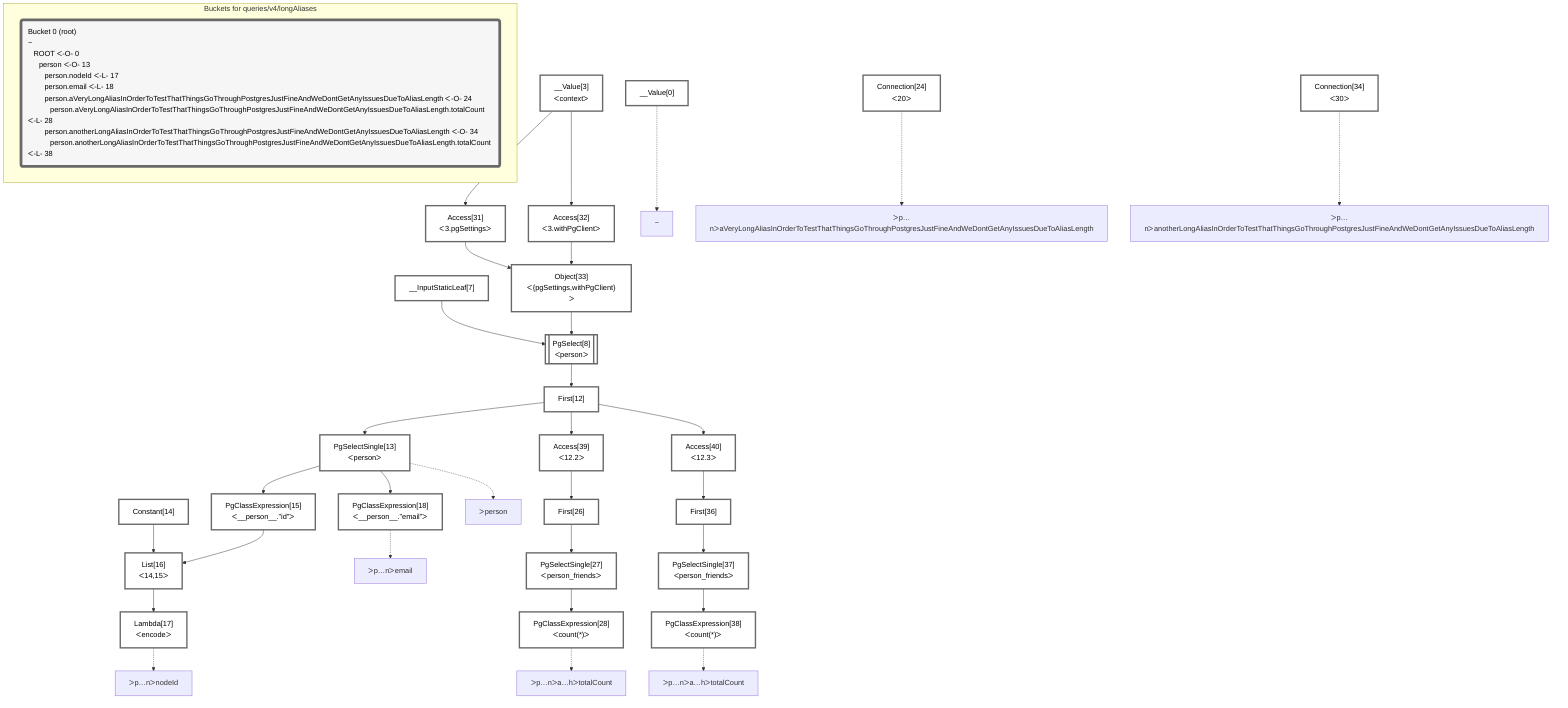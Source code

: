graph TD
    classDef path fill:#eee,stroke:#000,color:#000
    classDef plan fill:#fff,stroke-width:3px,color:#000
    classDef itemplan fill:#fff,stroke-width:6px,color:#000
    classDef sideeffectplan fill:#f00,stroke-width:6px,color:#000
    classDef bucket fill:#f6f6f6,color:#000,stroke-width:6px,text-align:left


    %% define plans
    __Value0["__Value[0]"]:::plan
    __Value3["__Value[3]<br />ᐸcontextᐳ"]:::plan
    __InputStaticLeaf7["__InputStaticLeaf[7]"]:::plan
    Access31["Access[31]<br />ᐸ3.pgSettingsᐳ"]:::plan
    Access32["Access[32]<br />ᐸ3.withPgClientᐳ"]:::plan
    Object33["Object[33]<br />ᐸ{pgSettings,withPgClient}ᐳ"]:::plan
    PgSelect8[["PgSelect[8]<br />ᐸpersonᐳ"]]:::plan
    First12["First[12]"]:::plan
    PgSelectSingle13["PgSelectSingle[13]<br />ᐸpersonᐳ"]:::plan
    Constant14["Constant[14]"]:::plan
    PgClassExpression15["PgClassExpression[15]<br />ᐸ__person__.”id”ᐳ"]:::plan
    List16["List[16]<br />ᐸ14,15ᐳ"]:::plan
    Lambda17["Lambda[17]<br />ᐸencodeᐳ"]:::plan
    PgClassExpression18["PgClassExpression[18]<br />ᐸ__person__.”email”ᐳ"]:::plan
    Connection24["Connection[24]<br />ᐸ20ᐳ"]:::plan
    Access39["Access[39]<br />ᐸ12.2ᐳ"]:::plan
    First26["First[26]"]:::plan
    PgSelectSingle27["PgSelectSingle[27]<br />ᐸperson_friendsᐳ"]:::plan
    PgClassExpression28["PgClassExpression[28]<br />ᐸcount(*)ᐳ"]:::plan
    Connection34["Connection[34]<br />ᐸ30ᐳ"]:::plan
    Access40["Access[40]<br />ᐸ12.3ᐳ"]:::plan
    First36["First[36]"]:::plan
    PgSelectSingle37["PgSelectSingle[37]<br />ᐸperson_friendsᐳ"]:::plan
    PgClassExpression38["PgClassExpression[38]<br />ᐸcount(*)ᐳ"]:::plan

    %% plan dependencies
    __Value3 --> Access31
    __Value3 --> Access32
    Access31 & Access32 --> Object33
    Object33 & __InputStaticLeaf7 --> PgSelect8
    PgSelect8 --> First12
    First12 --> PgSelectSingle13
    PgSelectSingle13 --> PgClassExpression15
    Constant14 & PgClassExpression15 --> List16
    List16 --> Lambda17
    PgSelectSingle13 --> PgClassExpression18
    First12 --> Access39
    Access39 --> First26
    First26 --> PgSelectSingle27
    PgSelectSingle27 --> PgClassExpression28
    First12 --> Access40
    Access40 --> First36
    First36 --> PgSelectSingle37
    PgSelectSingle37 --> PgClassExpression38

    %% plan-to-path relationships
    P0["~"]
    __Value0 -.-> P0
    P13["ᐳperson"]
    PgSelectSingle13 -.-> P13
    P17["ᐳp…nᐳnodeId"]
    Lambda17 -.-> P17
    P18["ᐳp…nᐳemail"]
    PgClassExpression18 -.-> P18
    P24["ᐳp…nᐳaVeryLongAliasInOrderToTestThatThingsGoThroughPostgresJustFineAndWeDontGetAnyIssuesDueToAliasLength"]
    Connection24 -.-> P24
    P28["ᐳp…nᐳa…hᐳtotalCount"]
    PgClassExpression28 -.-> P28
    P34["ᐳp…nᐳanotherLongAliasInOrderToTestThatThingsGoThroughPostgresJustFineAndWeDontGetAnyIssuesDueToAliasLength"]
    Connection34 -.-> P34
    P38["ᐳp…nᐳa…hᐳtotalCount"]
    PgClassExpression38 -.-> P38

    subgraph "Buckets for queries/v4/longAliases"
    Bucket0("Bucket 0 (root)<br />~<br />⠀ROOT ᐸ-O- 0<br />⠀⠀person ᐸ-O- 13<br />⠀⠀⠀person.nodeId ᐸ-L- 17<br />⠀⠀⠀person.email ᐸ-L- 18<br />⠀⠀⠀person.aVeryLongAliasInOrderToTestThatThingsGoThroughPostgresJustFineAndWeDontGetAnyIssuesDueToAliasLength ᐸ-O- 24<br />⠀⠀⠀⠀person.aVeryLongAliasInOrderToTestThatThingsGoThroughPostgresJustFineAndWeDontGetAnyIssuesDueToAliasLength.totalCount ᐸ-L- 28<br />⠀⠀⠀person.anotherLongAliasInOrderToTestThatThingsGoThroughPostgresJustFineAndWeDontGetAnyIssuesDueToAliasLength ᐸ-O- 34<br />⠀⠀⠀⠀person.anotherLongAliasInOrderToTestThatThingsGoThroughPostgresJustFineAndWeDontGetAnyIssuesDueToAliasLength.totalCount ᐸ-L- 38"):::bucket
    classDef bucket0 stroke:#696969
    class Bucket0,__Value0,__Value3,__InputStaticLeaf7,PgSelect8,First12,PgSelectSingle13,Constant14,PgClassExpression15,List16,Lambda17,PgClassExpression18,Connection24,First26,PgSelectSingle27,PgClassExpression28,Access31,Access32,Object33,Connection34,First36,PgSelectSingle37,PgClassExpression38,Access39,Access40 bucket0
    end